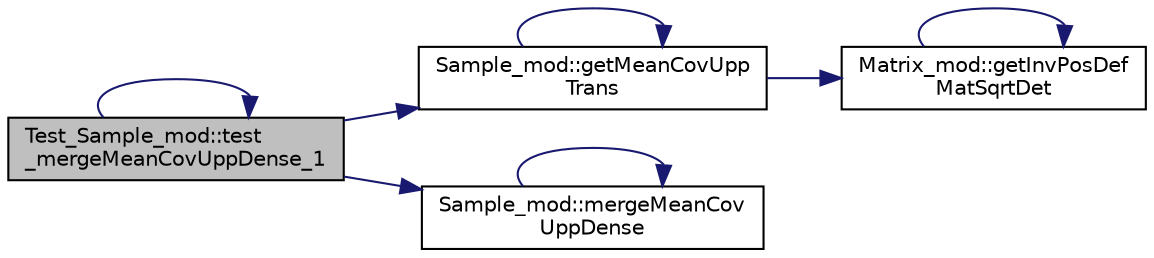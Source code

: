 digraph "Test_Sample_mod::test_mergeMeanCovUppDense_1"
{
 // LATEX_PDF_SIZE
  edge [fontname="Helvetica",fontsize="10",labelfontname="Helvetica",labelfontsize="10"];
  node [fontname="Helvetica",fontsize="10",shape=record];
  rankdir="LR";
  Node1 [label="Test_Sample_mod::test\l_mergeMeanCovUppDense_1",height=0.2,width=0.4,color="black", fillcolor="grey75", style="filled", fontcolor="black",tooltip=" "];
  Node1 -> Node2 [color="midnightblue",fontsize="10",style="solid",fontname="Helvetica"];
  Node2 [label="Sample_mod::getMeanCovUpp\lTrans",height=0.2,width=0.4,color="black", fillcolor="white", style="filled",URL="$namespaceSample__mod.html#ae9487a1bd8fb8e417b2ad4b193e63c41",tooltip="Return the sample mean and the upper triangle of the covariance matrix of the input sample."];
  Node2 -> Node3 [color="midnightblue",fontsize="10",style="solid",fontname="Helvetica"];
  Node3 [label="Matrix_mod::getInvPosDef\lMatSqrtDet",height=0.2,width=0.4,color="black", fillcolor="white", style="filled",URL="$namespaceMatrix__mod.html#aa08a21e9b35cd8a96d4442b300d3d993",tooltip="Return the inverse matrix of a symmetric-positive-definite input matrix, which is given in the upper ..."];
  Node3 -> Node3 [color="midnightblue",fontsize="10",style="solid",fontname="Helvetica"];
  Node2 -> Node2 [color="midnightblue",fontsize="10",style="solid",fontname="Helvetica"];
  Node1 -> Node4 [color="midnightblue",fontsize="10",style="solid",fontname="Helvetica"];
  Node4 [label="Sample_mod::mergeMeanCov\lUppDense",height=0.2,width=0.4,color="black", fillcolor="white", style="filled",URL="$namespaceSample__mod.html#a81524ddc27a48db65744d80cfad9b348",tooltip="Given two input sample means and covariance matrices, return the combination of them as a single mean..."];
  Node4 -> Node4 [color="midnightblue",fontsize="10",style="solid",fontname="Helvetica"];
  Node1 -> Node1 [color="midnightblue",fontsize="10",style="solid",fontname="Helvetica"];
}
